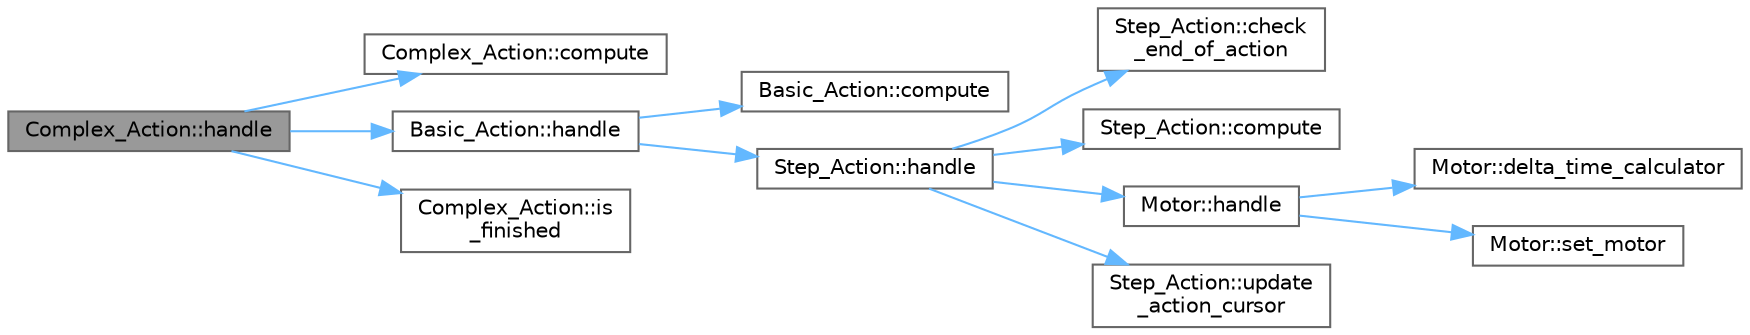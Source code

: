 digraph "Complex_Action::handle"
{
 // LATEX_PDF_SIZE
  bgcolor="transparent";
  edge [fontname=Helvetica,fontsize=10,labelfontname=Helvetica,labelfontsize=10];
  node [fontname=Helvetica,fontsize=10,shape=box,height=0.2,width=0.4];
  rankdir="LR";
  Node1 [id="Node000001",label="Complex_Action::handle",height=0.2,width=0.4,color="gray40", fillcolor="grey60", style="filled", fontcolor="black",tooltip=" "];
  Node1 -> Node2 [id="edge12_Node000001_Node000002",color="steelblue1",style="solid",tooltip=" "];
  Node2 [id="Node000002",label="Complex_Action::compute",height=0.2,width=0.4,color="grey40", fillcolor="white", style="filled",URL="$class_complex___action.html#a96930dde0f0037286bff35f162ac90de",tooltip=" "];
  Node1 -> Node3 [id="edge13_Node000001_Node000003",color="steelblue1",style="solid",tooltip=" "];
  Node3 [id="Node000003",label="Basic_Action::handle",height=0.2,width=0.4,color="grey40", fillcolor="white", style="filled",URL="$class_basic___action.html#ab2418b75c7835cc8a8c0706bf6d08428",tooltip=" "];
  Node3 -> Node4 [id="edge14_Node000003_Node000004",color="steelblue1",style="solid",tooltip=" "];
  Node4 [id="Node000004",label="Basic_Action::compute",height=0.2,width=0.4,color="grey40", fillcolor="white", style="filled",URL="$class_basic___action.html#a238e129791e7bdbab86d8c97bf820cfa",tooltip=" "];
  Node3 -> Node5 [id="edge15_Node000003_Node000005",color="steelblue1",style="solid",tooltip=" "];
  Node5 [id="Node000005",label="Step_Action::handle",height=0.2,width=0.4,color="grey40", fillcolor="white", style="filled",URL="$class_step___action.html#a20e067d5f1101f802c6e8e174858a3db",tooltip=" "];
  Node5 -> Node6 [id="edge16_Node000005_Node000006",color="steelblue1",style="solid",tooltip=" "];
  Node6 [id="Node000006",label="Step_Action::check\l_end_of_action",height=0.2,width=0.4,color="grey40", fillcolor="white", style="filled",URL="$class_step___action.html#ae476119d9ff5a4ad83cda90e0c8cf7eb",tooltip=" "];
  Node5 -> Node7 [id="edge17_Node000005_Node000007",color="steelblue1",style="solid",tooltip=" "];
  Node7 [id="Node000007",label="Step_Action::compute",height=0.2,width=0.4,color="grey40", fillcolor="white", style="filled",URL="$class_step___action.html#a8f5b8b071e137ca337c565dd026b3ef7",tooltip=" "];
  Node5 -> Node8 [id="edge18_Node000005_Node000008",color="steelblue1",style="solid",tooltip=" "];
  Node8 [id="Node000008",label="Motor::handle",height=0.2,width=0.4,color="grey40", fillcolor="white", style="filled",URL="$class_motor.html#af239abc8e2e8640f12b633fa9ed2105c",tooltip=" "];
  Node8 -> Node9 [id="edge19_Node000008_Node000009",color="steelblue1",style="solid",tooltip=" "];
  Node9 [id="Node000009",label="Motor::delta_time_calculator",height=0.2,width=0.4,color="grey40", fillcolor="white", style="filled",URL="$class_motor.html#acb82f41362b0448e5bfd90cd53062f02",tooltip=" "];
  Node8 -> Node10 [id="edge20_Node000008_Node000010",color="steelblue1",style="solid",tooltip=" "];
  Node10 [id="Node000010",label="Motor::set_motor",height=0.2,width=0.4,color="grey40", fillcolor="white", style="filled",URL="$class_motor.html#a38fc483558d654c701a31593974fd56a",tooltip=" "];
  Node5 -> Node11 [id="edge21_Node000005_Node000011",color="steelblue1",style="solid",tooltip=" "];
  Node11 [id="Node000011",label="Step_Action::update\l_action_cursor",height=0.2,width=0.4,color="grey40", fillcolor="white", style="filled",URL="$class_step___action.html#aa35956a61eee326051375b417c41b5e2",tooltip=" "];
  Node1 -> Node12 [id="edge22_Node000001_Node000012",color="steelblue1",style="solid",tooltip=" "];
  Node12 [id="Node000012",label="Complex_Action::is\l_finished",height=0.2,width=0.4,color="grey40", fillcolor="white", style="filled",URL="$class_complex___action.html#aae262f35a943b676841b3ff24b639679",tooltip=" "];
}
